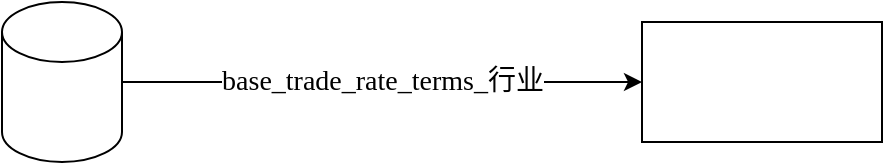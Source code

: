 <mxfile version="21.0.2" type="github">
  <diagram name="第 1 页" id="0gMJPrDWbEy2gwF-UR-g">
    <mxGraphModel dx="1434" dy="796" grid="1" gridSize="10" guides="1" tooltips="1" connect="1" arrows="1" fold="1" page="1" pageScale="1" pageWidth="827" pageHeight="1169" math="0" shadow="0">
      <root>
        <mxCell id="0" />
        <mxCell id="1" parent="0" />
        <mxCell id="WTG5-pqi8x4NK2DUPrdu-4" style="edgeStyle=orthogonalEdgeStyle;rounded=0;orthogonalLoop=1;jettySize=auto;html=1;exitX=1;exitY=0.5;exitDx=0;exitDy=0;exitPerimeter=0;" edge="1" parent="1" source="WTG5-pqi8x4NK2DUPrdu-2">
          <mxGeometry relative="1" as="geometry">
            <mxPoint x="130" y="238.5" as="sourcePoint" />
            <mxPoint x="370" y="240" as="targetPoint" />
          </mxGeometry>
        </mxCell>
        <mxCell id="WTG5-pqi8x4NK2DUPrdu-5" value="&lt;pre style=&quot;font-family: 宋体; font-size: 10.5pt;&quot;&gt;base_trade_rate_terms_行业&lt;/pre&gt;" style="edgeLabel;html=1;align=center;verticalAlign=middle;resizable=0;points=[];" vertex="1" connectable="0" parent="WTG5-pqi8x4NK2DUPrdu-4">
          <mxGeometry x="-0.175" y="-3" relative="1" as="geometry">
            <mxPoint x="22" y="-3" as="offset" />
          </mxGeometry>
        </mxCell>
        <mxCell id="WTG5-pqi8x4NK2DUPrdu-2" value="" style="shape=cylinder3;whiteSpace=wrap;html=1;boundedLbl=1;backgroundOutline=1;size=15;" vertex="1" parent="1">
          <mxGeometry x="50" y="200" width="60" height="80" as="geometry" />
        </mxCell>
        <mxCell id="WTG5-pqi8x4NK2DUPrdu-6" value="" style="rounded=0;whiteSpace=wrap;html=1;" vertex="1" parent="1">
          <mxGeometry x="370" y="210" width="120" height="60" as="geometry" />
        </mxCell>
      </root>
    </mxGraphModel>
  </diagram>
</mxfile>

